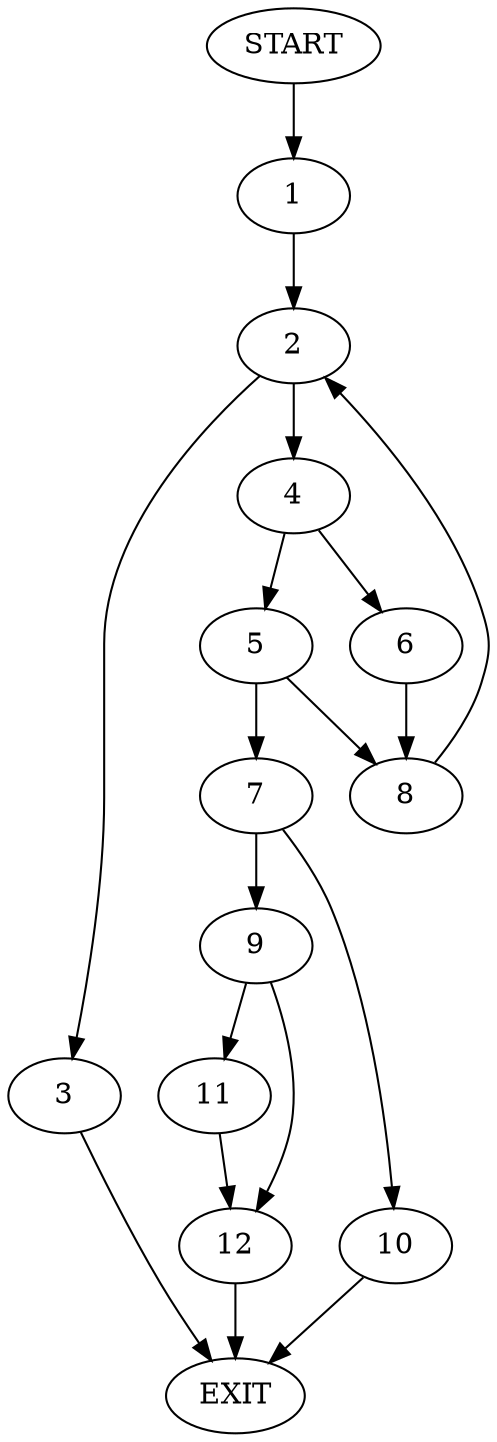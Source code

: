 digraph {
0 [label="START"]
13 [label="EXIT"]
0 -> 1
1 -> 2
2 -> 3
2 -> 4
4 -> 5
4 -> 6
3 -> 13
5 -> 7
5 -> 8
6 -> 8
8 -> 2
7 -> 9
7 -> 10
10 -> 13
9 -> 11
9 -> 12
12 -> 13
11 -> 12
}
